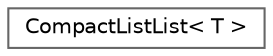 digraph "Graphical Class Hierarchy"
{
 // LATEX_PDF_SIZE
  bgcolor="transparent";
  edge [fontname=Helvetica,fontsize=10,labelfontname=Helvetica,labelfontsize=10];
  node [fontname=Helvetica,fontsize=10,shape=box,height=0.2,width=0.4];
  rankdir="LR";
  Node0 [id="Node000000",label="CompactListList\< T \>",height=0.2,width=0.4,color="grey40", fillcolor="white", style="filled",URL="$classFoam_1_1CompactListList.html",tooltip="A packed storage unstructured matrix of objects of type <T> using an offset table for access."];
}
